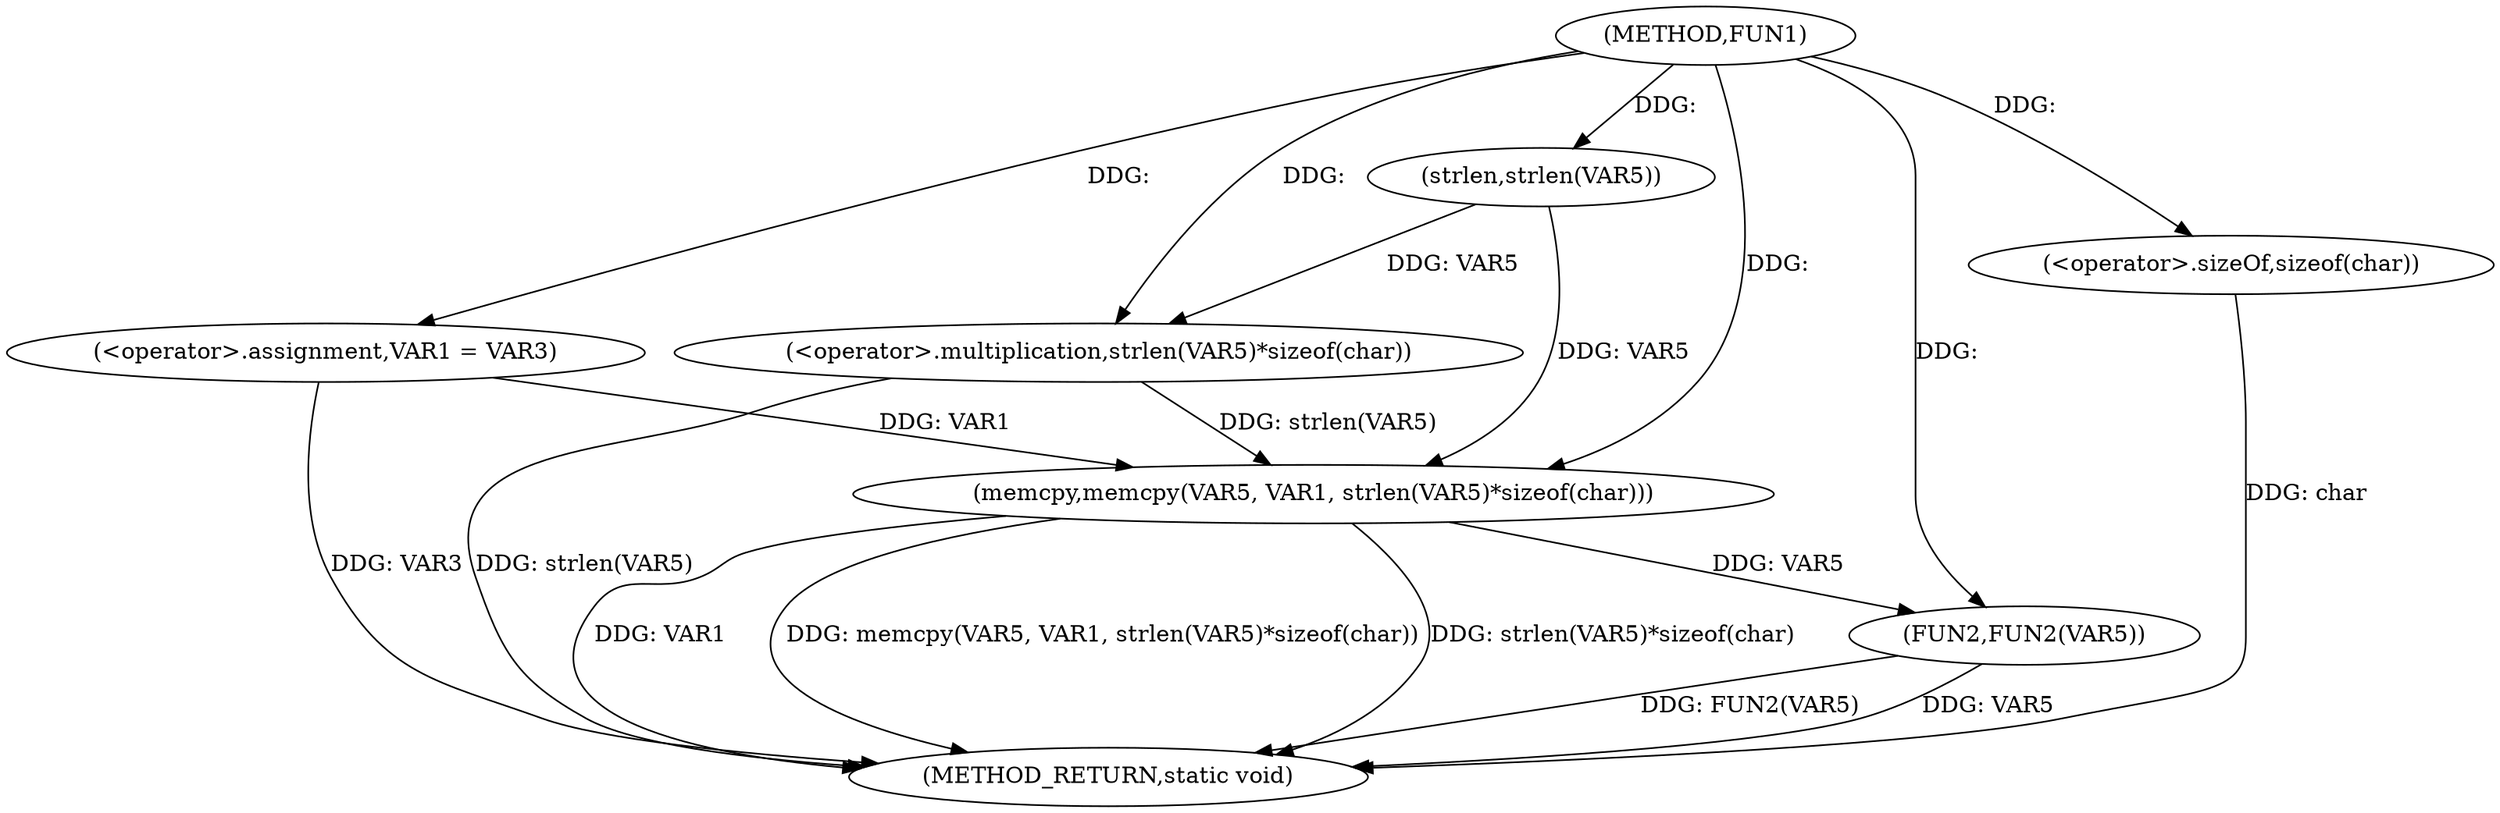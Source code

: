 digraph FUN1 {  
"1000100" [label = "(METHOD,FUN1)" ]
"1000122" [label = "(METHOD_RETURN,static void)" ]
"1000107" [label = "(<operator>.assignment,VAR1 = VAR3)" ]
"1000112" [label = "(memcpy,memcpy(VAR5, VAR1, strlen(VAR5)*sizeof(char)))" ]
"1000115" [label = "(<operator>.multiplication,strlen(VAR5)*sizeof(char))" ]
"1000116" [label = "(strlen,strlen(VAR5))" ]
"1000118" [label = "(<operator>.sizeOf,sizeof(char))" ]
"1000120" [label = "(FUN2,FUN2(VAR5))" ]
  "1000112" -> "1000122"  [ label = "DDG: VAR1"] 
  "1000112" -> "1000122"  [ label = "DDG: memcpy(VAR5, VAR1, strlen(VAR5)*sizeof(char))"] 
  "1000120" -> "1000122"  [ label = "DDG: FUN2(VAR5)"] 
  "1000118" -> "1000122"  [ label = "DDG: char"] 
  "1000115" -> "1000122"  [ label = "DDG: strlen(VAR5)"] 
  "1000107" -> "1000122"  [ label = "DDG: VAR3"] 
  "1000112" -> "1000122"  [ label = "DDG: strlen(VAR5)*sizeof(char)"] 
  "1000120" -> "1000122"  [ label = "DDG: VAR5"] 
  "1000100" -> "1000107"  [ label = "DDG: "] 
  "1000116" -> "1000112"  [ label = "DDG: VAR5"] 
  "1000100" -> "1000112"  [ label = "DDG: "] 
  "1000107" -> "1000112"  [ label = "DDG: VAR1"] 
  "1000115" -> "1000112"  [ label = "DDG: strlen(VAR5)"] 
  "1000116" -> "1000115"  [ label = "DDG: VAR5"] 
  "1000100" -> "1000116"  [ label = "DDG: "] 
  "1000100" -> "1000115"  [ label = "DDG: "] 
  "1000100" -> "1000118"  [ label = "DDG: "] 
  "1000112" -> "1000120"  [ label = "DDG: VAR5"] 
  "1000100" -> "1000120"  [ label = "DDG: "] 
}
